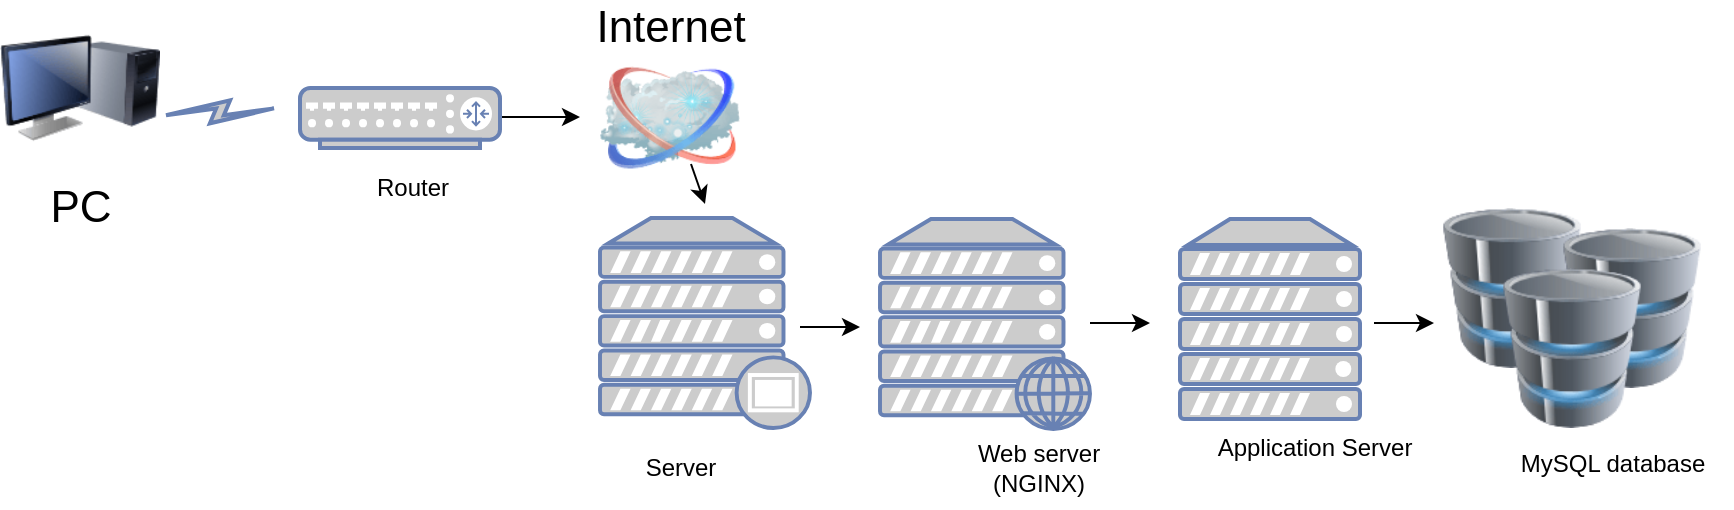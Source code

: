 <mxfile version="20.3.2" type="github">
  <diagram name="Page-1" id="55a83fd1-7818-8e21-69c5-c3457e3827bb">
    <mxGraphModel dx="1422" dy="793" grid="1" gridSize="10" guides="1" tooltips="1" connect="1" arrows="1" fold="1" page="1" pageScale="1" pageWidth="1100" pageHeight="850" background="none" math="0" shadow="0">
      <root>
        <mxCell id="0" />
        <mxCell id="1" parent="0" />
        <mxCell id="69ecfefc5c41e42c-2" value="Internet" style="image;html=1;labelBackgroundColor=#ffffff;image=img/lib/clip_art/networking/Cloud_128x128.png;rounded=1;shadow=0;comic=0;strokeWidth=2;fontSize=22;labelPosition=center;verticalLabelPosition=top;align=center;verticalAlign=bottom;" parent="1" vertex="1">
          <mxGeometry x="330" y="335" width="70" height="60" as="geometry" />
        </mxCell>
        <mxCell id="69ecfefc5c41e42c-5" value="PC" style="image;html=1;labelBackgroundColor=#ffffff;image=img/lib/clip_art/computers/Monitor_Tower_128x128.png;rounded=1;shadow=0;comic=0;strokeWidth=2;fontSize=22" parent="1" vertex="1">
          <mxGeometry x="30" y="310" width="80" height="80" as="geometry" />
        </mxCell>
        <mxCell id="69ecfefc5c41e42c-12" value="" style="html=1;fillColor=#CCCCCC;strokeColor=#6881B3;gradientColor=none;gradientDirection=north;strokeWidth=2;shape=mxgraph.networks.comm_link_edge;html=1;labelBackgroundColor=none;endArrow=none;fontFamily=Verdana;fontSize=22;fontColor=#000000;fontStyle=1" parent="1" edge="1">
          <mxGeometry width="100" height="100" relative="1" as="geometry">
            <mxPoint x="110" y="363.812" as="sourcePoint" />
            <mxPoint x="170" y="360.004" as="targetPoint" />
          </mxGeometry>
        </mxCell>
        <mxCell id="cRlTSrXUvNww42stDikP-2" value="" style="endArrow=classic;html=1;rounded=0;" edge="1" parent="1">
          <mxGeometry width="50" height="50" relative="1" as="geometry">
            <mxPoint x="280" y="364.5" as="sourcePoint" />
            <mxPoint x="320" y="364.5" as="targetPoint" />
          </mxGeometry>
        </mxCell>
        <mxCell id="cRlTSrXUvNww42stDikP-4" value="" style="image;html=1;image=img/lib/clip_art/computers/Database_128x128.png" vertex="1" parent="1">
          <mxGeometry x="746" y="410" width="80" height="80" as="geometry" />
        </mxCell>
        <mxCell id="cRlTSrXUvNww42stDikP-6" value="" style="fontColor=#0066CC;verticalAlign=top;verticalLabelPosition=bottom;labelPosition=center;align=center;html=1;outlineConnect=0;fillColor=#CCCCCC;strokeColor=#6881B3;gradientColor=none;gradientDirection=north;strokeWidth=2;shape=mxgraph.networks.server;" vertex="1" parent="1">
          <mxGeometry x="620" y="415.5" width="90" height="100" as="geometry" />
        </mxCell>
        <mxCell id="cRlTSrXUvNww42stDikP-8" value="" style="image;html=1;image=img/lib/clip_art/computers/Database_128x128.png" vertex="1" parent="1">
          <mxGeometry x="806" y="420" width="80" height="80" as="geometry" />
        </mxCell>
        <mxCell id="cRlTSrXUvNww42stDikP-9" value="" style="image;html=1;image=img/lib/clip_art/computers/Database_128x128.png" vertex="1" parent="1">
          <mxGeometry x="776" y="440" width="80" height="80" as="geometry" />
        </mxCell>
        <mxCell id="cRlTSrXUvNww42stDikP-10" value="" style="fontColor=#0066CC;verticalAlign=top;verticalLabelPosition=bottom;labelPosition=center;align=center;html=1;outlineConnect=0;fillColor=#CCCCCC;strokeColor=#6881B3;gradientColor=none;gradientDirection=north;strokeWidth=2;shape=mxgraph.networks.router;" vertex="1" parent="1">
          <mxGeometry x="180" y="350" width="100" height="30" as="geometry" />
        </mxCell>
        <mxCell id="cRlTSrXUvNww42stDikP-12" value="" style="endArrow=classic;html=1;rounded=0;" edge="1" parent="1">
          <mxGeometry width="50" height="50" relative="1" as="geometry">
            <mxPoint x="430" y="469.5" as="sourcePoint" />
            <mxPoint x="460" y="469.5" as="targetPoint" />
          </mxGeometry>
        </mxCell>
        <mxCell id="cRlTSrXUvNww42stDikP-13" value="" style="endArrow=classic;html=1;rounded=0;" edge="1" parent="1">
          <mxGeometry width="50" height="50" relative="1" as="geometry">
            <mxPoint x="575" y="467.5" as="sourcePoint" />
            <mxPoint x="605" y="467.5" as="targetPoint" />
          </mxGeometry>
        </mxCell>
        <mxCell id="cRlTSrXUvNww42stDikP-15" value="" style="fontColor=#0066CC;verticalAlign=top;verticalLabelPosition=bottom;labelPosition=center;align=center;html=1;outlineConnect=0;fillColor=#CCCCCC;strokeColor=#6881B3;gradientColor=none;gradientDirection=north;strokeWidth=2;shape=mxgraph.networks.web_server;" vertex="1" parent="1">
          <mxGeometry x="470" y="415.5" width="105" height="105" as="geometry" />
        </mxCell>
        <mxCell id="cRlTSrXUvNww42stDikP-16" value="&lt;div&gt;Web server&lt;/div&gt;&lt;div&gt;(NGINX)&lt;br&gt;&lt;/div&gt;" style="text;html=1;align=center;verticalAlign=middle;resizable=0;points=[];autosize=1;strokeColor=none;fillColor=none;" vertex="1" parent="1">
          <mxGeometry x="509" y="520" width="80" height="40" as="geometry" />
        </mxCell>
        <mxCell id="cRlTSrXUvNww42stDikP-17" value="Application Server" style="text;html=1;align=center;verticalAlign=middle;resizable=0;points=[];autosize=1;strokeColor=none;fillColor=none;" vertex="1" parent="1">
          <mxGeometry x="627" y="515" width="120" height="30" as="geometry" />
        </mxCell>
        <mxCell id="cRlTSrXUvNww42stDikP-18" value="MySQL database" style="text;html=1;align=center;verticalAlign=middle;resizable=0;points=[];autosize=1;strokeColor=none;fillColor=none;" vertex="1" parent="1">
          <mxGeometry x="776" y="522.5" width="120" height="30" as="geometry" />
        </mxCell>
        <mxCell id="cRlTSrXUvNww42stDikP-19" value="" style="endArrow=classic;html=1;rounded=0;" edge="1" parent="1">
          <mxGeometry width="50" height="50" relative="1" as="geometry">
            <mxPoint x="717" y="467.5" as="sourcePoint" />
            <mxPoint x="747" y="467.5" as="targetPoint" />
          </mxGeometry>
        </mxCell>
        <mxCell id="cRlTSrXUvNww42stDikP-20" value="" style="fontColor=#0066CC;verticalAlign=top;verticalLabelPosition=bottom;labelPosition=center;align=center;html=1;outlineConnect=0;fillColor=#CCCCCC;strokeColor=#6881B3;gradientColor=none;gradientDirection=north;strokeWidth=2;shape=mxgraph.networks.proxy_server;" vertex="1" parent="1">
          <mxGeometry x="330" y="415" width="105" height="105" as="geometry" />
        </mxCell>
        <mxCell id="cRlTSrXUvNww42stDikP-21" value="" style="endArrow=classic;html=1;rounded=0;entryX=0.5;entryY=0;entryDx=0;entryDy=0;entryPerimeter=0;" edge="1" parent="1">
          <mxGeometry width="50" height="50" relative="1" as="geometry">
            <mxPoint x="375.5" y="388" as="sourcePoint" />
            <mxPoint x="382.5" y="408" as="targetPoint" />
          </mxGeometry>
        </mxCell>
        <mxCell id="cRlTSrXUvNww42stDikP-22" value="Server" style="text;html=1;align=center;verticalAlign=middle;resizable=0;points=[];autosize=1;strokeColor=none;fillColor=none;" vertex="1" parent="1">
          <mxGeometry x="340" y="525" width="60" height="30" as="geometry" />
        </mxCell>
        <mxCell id="cRlTSrXUvNww42stDikP-23" value="&lt;div&gt;Router&lt;/div&gt;" style="text;html=1;align=center;verticalAlign=middle;resizable=0;points=[];autosize=1;strokeColor=none;fillColor=none;" vertex="1" parent="1">
          <mxGeometry x="206" y="385" width="60" height="30" as="geometry" />
        </mxCell>
      </root>
    </mxGraphModel>
  </diagram>
</mxfile>
